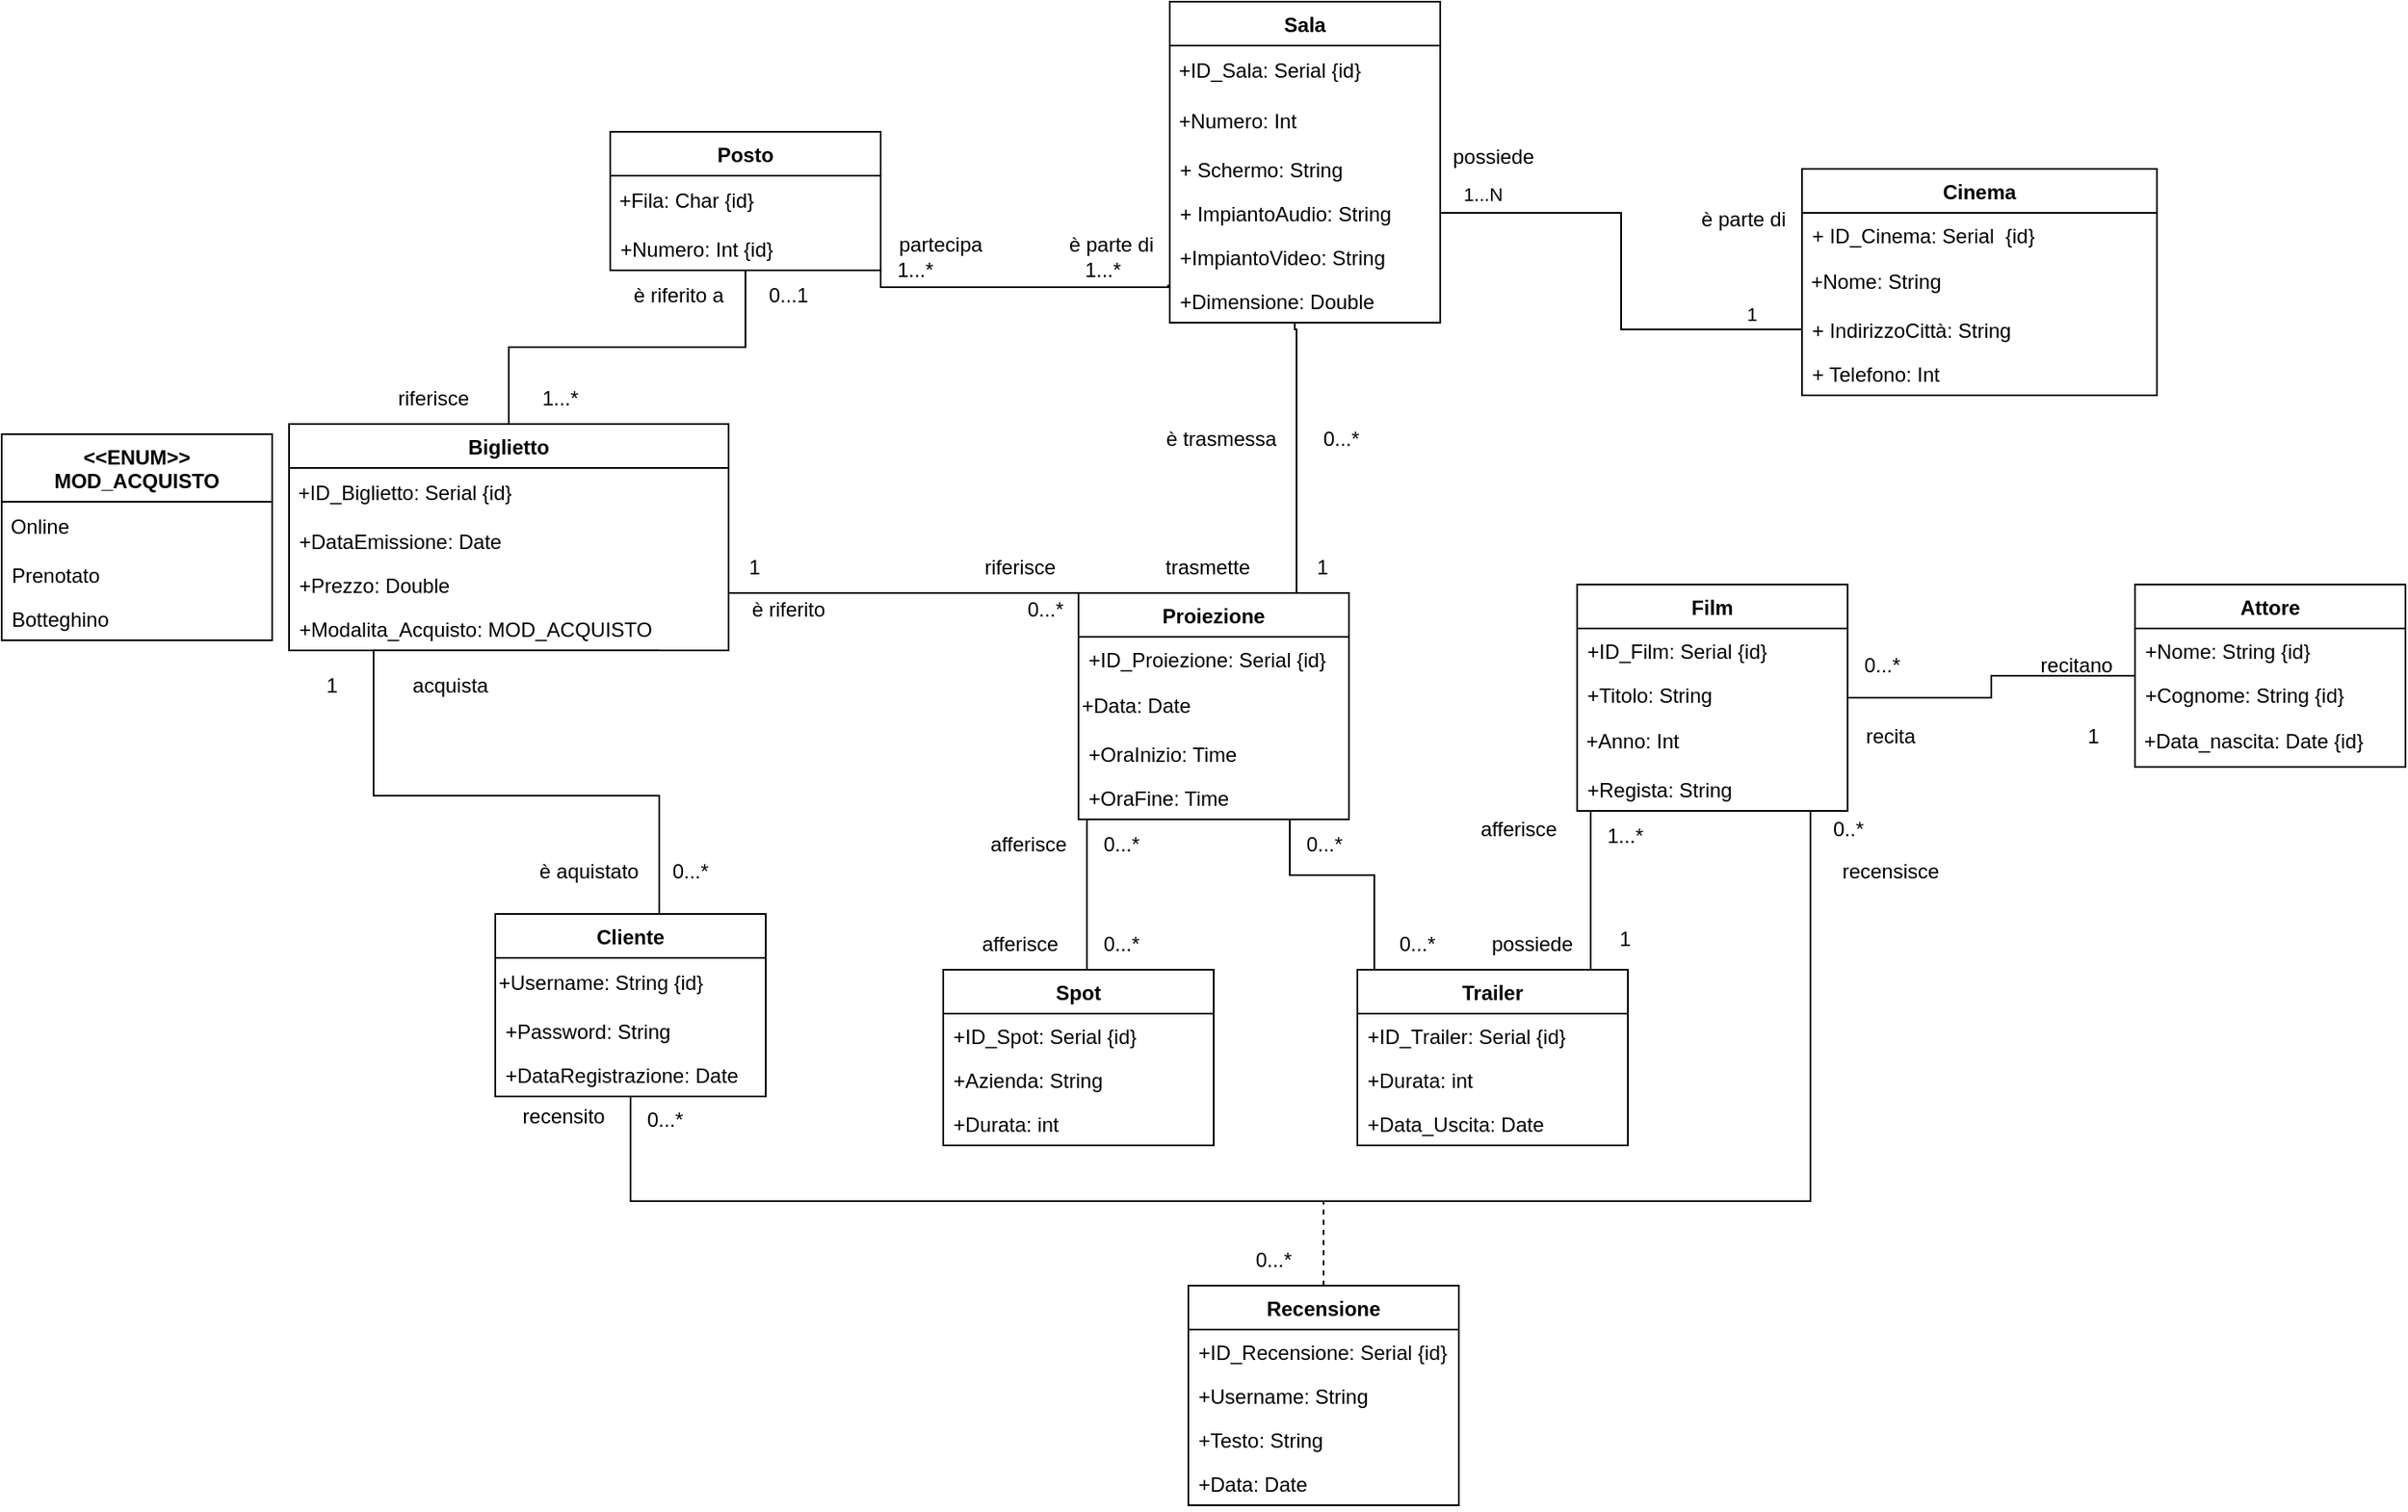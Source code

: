 <mxfile version="20.3.0" type="device"><diagram id="R2lEEEUBdFMjLlhIrx00" name="Page-1"><mxGraphModel dx="1095" dy="1683" grid="1" gridSize="10" guides="1" tooltips="1" connect="1" arrows="1" fold="1" page="1" pageScale="1" pageWidth="850" pageHeight="1100" math="0" shadow="0" extFonts="Permanent Marker^https://fonts.googleapis.com/css?family=Permanent+Marker"><root><mxCell id="0"/><mxCell id="1" parent="0"/><mxCell id="XdVztqqct9BVTJKM7rho-1" value="Cinema" style="swimlane;fontStyle=1;align=center;verticalAlign=top;childLayout=stackLayout;horizontal=1;startSize=26;horizontalStack=0;resizeParent=1;resizeParentMax=0;resizeLast=0;collapsible=1;marginBottom=0;" parent="1" vertex="1"><mxGeometry x="225" y="40" width="210" height="134" as="geometry"/></mxCell><mxCell id="mUHPthNdDBqTGfEwVmqP-50" value="+ ID_Cinema: Serial  {id}" style="text;strokeColor=none;fillColor=none;align=left;verticalAlign=top;spacingLeft=4;spacingRight=4;overflow=hidden;rotatable=0;points=[[0,0.5],[1,0.5]];portConstraint=eastwest;" parent="XdVztqqct9BVTJKM7rho-1" vertex="1"><mxGeometry y="26" width="210" height="26" as="geometry"/></mxCell><mxCell id="XdVztqqct9BVTJKM7rho-6" value="&amp;nbsp;+Nome: String&amp;nbsp;" style="text;html=1;align=left;verticalAlign=middle;resizable=0;points=[];autosize=1;strokeColor=none;fillColor=none;" parent="XdVztqqct9BVTJKM7rho-1" vertex="1"><mxGeometry y="52" width="210" height="30" as="geometry"/></mxCell><mxCell id="XdVztqqct9BVTJKM7rho-2" value="+ IndirizzoCittà: String" style="text;strokeColor=none;fillColor=none;align=left;verticalAlign=top;spacingLeft=4;spacingRight=4;overflow=hidden;rotatable=0;points=[[0,0.5],[1,0.5]];portConstraint=eastwest;" parent="XdVztqqct9BVTJKM7rho-1" vertex="1"><mxGeometry y="82" width="210" height="26" as="geometry"/></mxCell><mxCell id="XdVztqqct9BVTJKM7rho-71" value="+ Telefono: Int" style="text;strokeColor=none;fillColor=none;align=left;verticalAlign=top;spacingLeft=4;spacingRight=4;overflow=hidden;rotatable=0;points=[[0,0.5],[1,0.5]];portConstraint=eastwest;" parent="XdVztqqct9BVTJKM7rho-1" vertex="1"><mxGeometry y="108" width="210" height="26" as="geometry"/></mxCell><mxCell id="XdVztqqct9BVTJKM7rho-24" style="edgeStyle=orthogonalEdgeStyle;rounded=0;orthogonalLoop=1;jettySize=auto;html=1;entryX=1;entryY=0.5;entryDx=0;entryDy=0;endArrow=none;endFill=0;startArrow=none;exitX=0;exitY=0.5;exitDx=0;exitDy=0;" parent="1" source="XdVztqqct9BVTJKM7rho-10" target="XdVztqqct9BVTJKM7rho-20" edge="1"><mxGeometry relative="1" as="geometry"><Array as="points"><mxPoint x="-150" y="109"/><mxPoint x="-150" y="110"/><mxPoint x="-320" y="110"/></Array></mxGeometry></mxCell><mxCell id="XdVztqqct9BVTJKM7rho-8" value="Sala" style="swimlane;fontStyle=1;align=center;verticalAlign=top;childLayout=stackLayout;horizontal=1;startSize=26;horizontalStack=0;resizeParent=1;resizeParentMax=0;resizeLast=0;collapsible=1;marginBottom=0;" parent="1" vertex="1"><mxGeometry x="-149" y="-59" width="160" height="190" as="geometry"/></mxCell><mxCell id="mUNKGVC8DuldOzk_1uGy-2" value="&amp;nbsp;+ID_Sala: Serial {id}" style="text;html=1;align=left;verticalAlign=middle;resizable=0;points=[];autosize=1;strokeColor=none;fillColor=none;" vertex="1" parent="XdVztqqct9BVTJKM7rho-8"><mxGeometry y="26" width="160" height="30" as="geometry"/></mxCell><mxCell id="XdVztqqct9BVTJKM7rho-9" value="&amp;nbsp;+Numero: Int" style="text;html=1;align=left;verticalAlign=middle;resizable=0;points=[];autosize=1;strokeColor=none;fillColor=none;" parent="XdVztqqct9BVTJKM7rho-8" vertex="1"><mxGeometry y="56" width="160" height="30" as="geometry"/></mxCell><mxCell id="mUHPthNdDBqTGfEwVmqP-51" value="+ Schermo: String&#10;" style="text;strokeColor=none;fillColor=none;align=left;verticalAlign=top;spacingLeft=4;spacingRight=4;overflow=hidden;rotatable=0;points=[[0,0.5],[1,0.5]];portConstraint=eastwest;" parent="XdVztqqct9BVTJKM7rho-8" vertex="1"><mxGeometry y="86" width="160" height="26" as="geometry"/></mxCell><mxCell id="XdVztqqct9BVTJKM7rho-10" value="+ ImpiantoAudio: String&#10;" style="text;strokeColor=none;fillColor=none;align=left;verticalAlign=top;spacingLeft=4;spacingRight=4;overflow=hidden;rotatable=0;points=[[0,0.5],[1,0.5]];portConstraint=eastwest;" parent="XdVztqqct9BVTJKM7rho-8" vertex="1"><mxGeometry y="112" width="160" height="26" as="geometry"/></mxCell><mxCell id="XdVztqqct9BVTJKM7rho-11" value="+ImpiantoVideo: String" style="text;strokeColor=none;fillColor=none;align=left;verticalAlign=top;spacingLeft=4;spacingRight=4;overflow=hidden;rotatable=0;points=[[0,0.5],[1,0.5]];portConstraint=eastwest;" parent="XdVztqqct9BVTJKM7rho-8" vertex="1"><mxGeometry y="138" width="160" height="26" as="geometry"/></mxCell><mxCell id="XdVztqqct9BVTJKM7rho-13" value="+Dimensione: Double" style="text;strokeColor=none;fillColor=none;align=left;verticalAlign=top;spacingLeft=4;spacingRight=4;overflow=hidden;rotatable=0;points=[[0,0.5],[1,0.5]];portConstraint=eastwest;" parent="XdVztqqct9BVTJKM7rho-8" vertex="1"><mxGeometry y="164" width="160" height="26" as="geometry"/></mxCell><mxCell id="XdVztqqct9BVTJKM7rho-16" value="1" style="edgeStyle=orthogonalEdgeStyle;rounded=0;orthogonalLoop=1;jettySize=auto;html=1;endArrow=none;endFill=0;entryX=1;entryY=0.5;entryDx=0;entryDy=0;" parent="1" source="XdVztqqct9BVTJKM7rho-2" target="XdVztqqct9BVTJKM7rho-10" edge="1"><mxGeometry x="-0.789" y="-9" relative="1" as="geometry"><mxPoint x="16" y="110" as="targetPoint"/><Array as="points"/><mxPoint as="offset"/></mxGeometry></mxCell><mxCell id="XdVztqqct9BVTJKM7rho-25" value="1...N" style="edgeLabel;html=1;align=center;verticalAlign=middle;resizable=0;points=[];" parent="XdVztqqct9BVTJKM7rho-16" vertex="1" connectable="0"><mxGeometry x="0.886" y="-1" relative="1" as="geometry"><mxPoint x="9" y="-10" as="offset"/></mxGeometry></mxCell><mxCell id="XdVztqqct9BVTJKM7rho-39" style="edgeStyle=orthogonalEdgeStyle;rounded=0;orthogonalLoop=1;jettySize=auto;html=1;entryX=0.5;entryY=0;entryDx=0;entryDy=0;endArrow=none;endFill=0;" parent="1" source="XdVztqqct9BVTJKM7rho-18" target="XdVztqqct9BVTJKM7rho-27" edge="1"><mxGeometry relative="1" as="geometry"/></mxCell><mxCell id="XdVztqqct9BVTJKM7rho-18" value="Posto" style="swimlane;fontStyle=1;align=center;verticalAlign=top;childLayout=stackLayout;horizontal=1;startSize=26;horizontalStack=0;resizeParent=1;resizeParentMax=0;resizeLast=0;collapsible=1;marginBottom=0;" parent="1" vertex="1"><mxGeometry x="-480" y="18" width="160" height="82" as="geometry"/></mxCell><mxCell id="XdVztqqct9BVTJKM7rho-19" value="&amp;nbsp;+Fila: Char {id}" style="text;html=1;align=left;verticalAlign=middle;resizable=0;points=[];autosize=1;strokeColor=none;fillColor=none;" parent="XdVztqqct9BVTJKM7rho-18" vertex="1"><mxGeometry y="26" width="160" height="30" as="geometry"/></mxCell><mxCell id="XdVztqqct9BVTJKM7rho-20" value="+Numero: Int {id}" style="text;strokeColor=none;fillColor=none;align=left;verticalAlign=top;spacingLeft=4;spacingRight=4;overflow=hidden;rotatable=0;points=[[0,0.5],[1,0.5]];portConstraint=eastwest;" parent="XdVztqqct9BVTJKM7rho-18" vertex="1"><mxGeometry y="56" width="160" height="26" as="geometry"/></mxCell><mxCell id="XdVztqqct9BVTJKM7rho-26" value="possiede" style="text;html=1;align=center;verticalAlign=middle;resizable=0;points=[];autosize=1;strokeColor=none;fillColor=none;" parent="1" vertex="1"><mxGeometry x="7" y="18" width="70" height="30" as="geometry"/></mxCell><mxCell id="mUHPthNdDBqTGfEwVmqP-2" style="edgeStyle=orthogonalEdgeStyle;rounded=0;orthogonalLoop=1;jettySize=auto;html=1;endArrow=none;endFill=0;entryX=0;entryY=0;entryDx=0;entryDy=0;" parent="1" source="XdVztqqct9BVTJKM7rho-27" target="XdVztqqct9BVTJKM7rho-51" edge="1"><mxGeometry relative="1" as="geometry"><mxPoint x="10" y="301" as="targetPoint"/><Array as="points"><mxPoint x="-190" y="291"/><mxPoint x="-190" y="291"/></Array></mxGeometry></mxCell><mxCell id="XdVztqqct9BVTJKM7rho-27" value="Biglietto" style="swimlane;fontStyle=1;align=center;verticalAlign=top;childLayout=stackLayout;horizontal=1;startSize=26;horizontalStack=0;resizeParent=1;resizeParentMax=0;resizeLast=0;collapsible=1;marginBottom=0;" parent="1" vertex="1"><mxGeometry x="-670" y="191" width="260" height="134" as="geometry"/></mxCell><mxCell id="XdVztqqct9BVTJKM7rho-28" value="&amp;nbsp;+ID_Biglietto: Serial {id}" style="text;html=1;align=left;verticalAlign=middle;resizable=0;points=[];autosize=1;strokeColor=none;fillColor=none;" parent="XdVztqqct9BVTJKM7rho-27" vertex="1"><mxGeometry y="26" width="260" height="30" as="geometry"/></mxCell><mxCell id="XdVztqqct9BVTJKM7rho-29" value="+DataEmissione: Date" style="text;strokeColor=none;fillColor=none;align=left;verticalAlign=top;spacingLeft=4;spacingRight=4;overflow=hidden;rotatable=0;points=[[0,0.5],[1,0.5]];portConstraint=eastwest;" parent="XdVztqqct9BVTJKM7rho-27" vertex="1"><mxGeometry y="56" width="260" height="26" as="geometry"/></mxCell><mxCell id="XdVztqqct9BVTJKM7rho-31" value="+Prezzo: Double" style="text;strokeColor=none;fillColor=none;align=left;verticalAlign=top;spacingLeft=4;spacingRight=4;overflow=hidden;rotatable=0;points=[[0,0.5],[1,0.5]];portConstraint=eastwest;" parent="XdVztqqct9BVTJKM7rho-27" vertex="1"><mxGeometry y="82" width="260" height="26" as="geometry"/></mxCell><mxCell id="XdVztqqct9BVTJKM7rho-72" value="+Modalita_Acquisto: MOD_ACQUISTO" style="text;strokeColor=none;fillColor=none;align=left;verticalAlign=top;spacingLeft=4;spacingRight=4;overflow=hidden;rotatable=0;points=[[0,0.5],[1,0.5]];portConstraint=eastwest;" parent="XdVztqqct9BVTJKM7rho-27" vertex="1"><mxGeometry y="108" width="260" height="26" as="geometry"/></mxCell><mxCell id="XdVztqqct9BVTJKM7rho-33" value="è parte di" style="text;html=1;align=center;verticalAlign=middle;resizable=0;points=[];autosize=1;strokeColor=none;fillColor=none;" parent="1" vertex="1"><mxGeometry x="155" y="55" width="70" height="30" as="geometry"/></mxCell><mxCell id="XdVztqqct9BVTJKM7rho-34" value="è parte di" style="text;html=1;align=center;verticalAlign=middle;resizable=0;points=[];autosize=1;strokeColor=none;fillColor=none;" parent="1" vertex="1"><mxGeometry x="-219" y="70" width="70" height="30" as="geometry"/></mxCell><mxCell id="XdVztqqct9BVTJKM7rho-35" value="1...*" style="text;html=1;align=center;verticalAlign=middle;resizable=0;points=[];autosize=1;strokeColor=none;fillColor=none;" parent="1" vertex="1"><mxGeometry x="-320" y="85" width="40" height="30" as="geometry"/></mxCell><mxCell id="XdVztqqct9BVTJKM7rho-36" value="partecipa" style="text;html=1;align=center;verticalAlign=middle;resizable=0;points=[];autosize=1;strokeColor=none;fillColor=none;" parent="1" vertex="1"><mxGeometry x="-320" y="70" width="70" height="30" as="geometry"/></mxCell><mxCell id="XdVztqqct9BVTJKM7rho-37" value="&lt;blockquote style=&quot;margin: 0 0 0 40px; border: none; padding: 0px;&quot;&gt;1...*&lt;/blockquote&gt;" style="text;html=1;align=center;verticalAlign=middle;resizable=0;points=[];autosize=1;strokeColor=none;fillColor=none;" parent="1" vertex="1"><mxGeometry x="-249" y="85" width="80" height="30" as="geometry"/></mxCell><mxCell id="XdVztqqct9BVTJKM7rho-40" value="è riferito a" style="text;html=1;align=center;verticalAlign=middle;resizable=0;points=[];autosize=1;strokeColor=none;fillColor=none;" parent="1" vertex="1"><mxGeometry x="-480" y="100" width="80" height="30" as="geometry"/></mxCell><mxCell id="XdVztqqct9BVTJKM7rho-41" value="riferisce" style="text;html=1;align=center;verticalAlign=middle;resizable=0;points=[];autosize=1;strokeColor=none;fillColor=none;" parent="1" vertex="1"><mxGeometry x="-620" y="161" width="70" height="30" as="geometry"/></mxCell><mxCell id="XdVztqqct9BVTJKM7rho-42" value="0...1" style="text;html=1;align=center;verticalAlign=middle;resizable=0;points=[];autosize=1;strokeColor=none;fillColor=none;" parent="1" vertex="1"><mxGeometry x="-400" y="100" width="50" height="30" as="geometry"/></mxCell><mxCell id="XdVztqqct9BVTJKM7rho-43" value="1...*" style="text;html=1;align=center;verticalAlign=middle;resizable=0;points=[];autosize=1;strokeColor=none;fillColor=none;" parent="1" vertex="1"><mxGeometry x="-530" y="161" width="40" height="30" as="geometry"/></mxCell><mxCell id="XdVztqqct9BVTJKM7rho-49" style="edgeStyle=orthogonalEdgeStyle;rounded=0;orthogonalLoop=1;jettySize=auto;html=1;endArrow=none;endFill=0;entryX=0.841;entryY=0.996;entryDx=0;entryDy=0;entryPerimeter=0;exitX=0.5;exitY=0;exitDx=0;exitDy=0;" parent="1" source="XdVztqqct9BVTJKM7rho-44" target="XdVztqqct9BVTJKM7rho-72" edge="1"><mxGeometry relative="1" as="geometry"><mxPoint x="-450" y="331" as="targetPoint"/><Array as="points"><mxPoint x="-451" y="481"/><mxPoint x="-451" y="411"/><mxPoint x="-620" y="411"/><mxPoint x="-620" y="325"/></Array></mxGeometry></mxCell><mxCell id="mUHPthNdDBqTGfEwVmqP-26" style="edgeStyle=orthogonalEdgeStyle;rounded=0;orthogonalLoop=1;jettySize=auto;html=1;endArrow=none;endFill=0;" parent="1" source="XdVztqqct9BVTJKM7rho-44" target="XdVztqqct9BVTJKM7rho-65" edge="1"><mxGeometry relative="1" as="geometry"><Array as="points"><mxPoint x="-468" y="651"/><mxPoint x="230" y="651"/></Array></mxGeometry></mxCell><mxCell id="XdVztqqct9BVTJKM7rho-44" value="Cliente" style="swimlane;fontStyle=1;align=center;verticalAlign=top;childLayout=stackLayout;horizontal=1;startSize=26;horizontalStack=0;resizeParent=1;resizeParentMax=0;resizeLast=0;collapsible=1;marginBottom=0;" parent="1" vertex="1"><mxGeometry x="-548" y="481" width="160" height="108" as="geometry"/></mxCell><mxCell id="XdVztqqct9BVTJKM7rho-45" value="+Username: String {id}" style="text;html=1;align=left;verticalAlign=middle;resizable=0;points=[];autosize=1;strokeColor=none;fillColor=none;" parent="XdVztqqct9BVTJKM7rho-44" vertex="1"><mxGeometry y="26" width="160" height="30" as="geometry"/></mxCell><mxCell id="XdVztqqct9BVTJKM7rho-46" value="+Password: String" style="text;strokeColor=none;fillColor=none;align=left;verticalAlign=top;spacingLeft=4;spacingRight=4;overflow=hidden;rotatable=0;points=[[0,0.5],[1,0.5]];portConstraint=eastwest;" parent="XdVztqqct9BVTJKM7rho-44" vertex="1"><mxGeometry y="56" width="160" height="26" as="geometry"/></mxCell><mxCell id="XdVztqqct9BVTJKM7rho-47" value="+DataRegistrazione: Date" style="text;strokeColor=none;fillColor=none;align=left;verticalAlign=top;spacingLeft=4;spacingRight=4;overflow=hidden;rotatable=0;points=[[0,0.5],[1,0.5]];portConstraint=eastwest;" parent="XdVztqqct9BVTJKM7rho-44" vertex="1"><mxGeometry y="82" width="160" height="26" as="geometry"/></mxCell><mxCell id="mUHPthNdDBqTGfEwVmqP-7" style="edgeStyle=orthogonalEdgeStyle;rounded=0;orthogonalLoop=1;jettySize=auto;html=1;entryX=0.5;entryY=0;entryDx=0;entryDy=0;endArrow=none;endFill=0;" parent="1" source="XdVztqqct9BVTJKM7rho-51" target="XdVztqqct9BVTJKM7rho-84" edge="1"><mxGeometry relative="1" as="geometry"><Array as="points"><mxPoint x="-78" y="458"/><mxPoint x="-28" y="458"/><mxPoint x="-28" y="514"/></Array></mxGeometry></mxCell><mxCell id="mUHPthNdDBqTGfEwVmqP-32" style="edgeStyle=orthogonalEdgeStyle;rounded=0;orthogonalLoop=1;jettySize=auto;html=1;endArrow=none;endFill=0;exitX=0.75;exitY=0;exitDx=0;exitDy=0;entryX=0.462;entryY=0.988;entryDx=0;entryDy=0;entryPerimeter=0;" parent="1" source="XdVztqqct9BVTJKM7rho-51" target="XdVztqqct9BVTJKM7rho-13" edge="1"><mxGeometry relative="1" as="geometry"><Array as="points"><mxPoint x="-74" y="291"/><mxPoint x="-74" y="135"/><mxPoint x="-75" y="135"/></Array><mxPoint x="-74" y="160" as="targetPoint"/></mxGeometry></mxCell><mxCell id="XdVztqqct9BVTJKM7rho-51" value="Proiezione" style="swimlane;fontStyle=1;align=center;verticalAlign=top;childLayout=stackLayout;horizontal=1;startSize=26;horizontalStack=0;resizeParent=1;resizeParentMax=0;resizeLast=0;collapsible=1;marginBottom=0;" parent="1" vertex="1"><mxGeometry x="-203" y="291" width="160" height="134" as="geometry"/></mxCell><mxCell id="XdVztqqct9BVTJKM7rho-80" value="+ID_Proiezione: Serial {id}" style="text;strokeColor=none;fillColor=none;align=left;verticalAlign=top;spacingLeft=4;spacingRight=4;overflow=hidden;rotatable=0;points=[[0,0.5],[1,0.5]];portConstraint=eastwest;" parent="XdVztqqct9BVTJKM7rho-51" vertex="1"><mxGeometry y="26" width="160" height="26" as="geometry"/></mxCell><mxCell id="XdVztqqct9BVTJKM7rho-52" value="+Data: Date" style="text;html=1;align=left;verticalAlign=middle;resizable=0;points=[];autosize=1;strokeColor=none;fillColor=none;" parent="XdVztqqct9BVTJKM7rho-51" vertex="1"><mxGeometry y="52" width="160" height="30" as="geometry"/></mxCell><mxCell id="XdVztqqct9BVTJKM7rho-53" value="+OraInizio: Time" style="text;strokeColor=none;fillColor=none;align=left;verticalAlign=top;spacingLeft=4;spacingRight=4;overflow=hidden;rotatable=0;points=[[0,0.5],[1,0.5]];portConstraint=eastwest;" parent="XdVztqqct9BVTJKM7rho-51" vertex="1"><mxGeometry y="82" width="160" height="26" as="geometry"/></mxCell><mxCell id="XdVztqqct9BVTJKM7rho-54" value="+OraFine: Time" style="text;strokeColor=none;fillColor=none;align=left;verticalAlign=top;spacingLeft=4;spacingRight=4;overflow=hidden;rotatable=0;points=[[0,0.5],[1,0.5]];portConstraint=eastwest;" parent="XdVztqqct9BVTJKM7rho-51" vertex="1"><mxGeometry y="108" width="160" height="26" as="geometry"/></mxCell><mxCell id="XdVztqqct9BVTJKM7rho-57" value="&lt;&lt;ENUM&gt;&gt;&#10;MOD_ACQUISTO" style="swimlane;fontStyle=1;align=center;verticalAlign=top;childLayout=stackLayout;horizontal=1;startSize=40;horizontalStack=0;resizeParent=1;resizeParentMax=0;resizeLast=0;collapsible=1;marginBottom=0;" parent="1" vertex="1"><mxGeometry x="-840" y="197" width="160" height="122" as="geometry"/></mxCell><mxCell id="XdVztqqct9BVTJKM7rho-58" value="&amp;nbsp;Online" style="text;html=1;align=left;verticalAlign=middle;resizable=0;points=[];autosize=1;strokeColor=none;fillColor=none;" parent="XdVztqqct9BVTJKM7rho-57" vertex="1"><mxGeometry y="40" width="160" height="30" as="geometry"/></mxCell><mxCell id="XdVztqqct9BVTJKM7rho-59" value="Prenotato" style="text;strokeColor=none;fillColor=none;align=left;verticalAlign=top;spacingLeft=4;spacingRight=4;overflow=hidden;rotatable=0;points=[[0,0.5],[1,0.5]];portConstraint=eastwest;" parent="XdVztqqct9BVTJKM7rho-57" vertex="1"><mxGeometry y="70" width="160" height="26" as="geometry"/></mxCell><mxCell id="XdVztqqct9BVTJKM7rho-60" value="Botteghino" style="text;strokeColor=none;fillColor=none;align=left;verticalAlign=top;spacingLeft=4;spacingRight=4;overflow=hidden;rotatable=0;points=[[0,0.5],[1,0.5]];portConstraint=eastwest;" parent="XdVztqqct9BVTJKM7rho-57" vertex="1"><mxGeometry y="96" width="160" height="26" as="geometry"/></mxCell><mxCell id="mUHPthNdDBqTGfEwVmqP-16" style="edgeStyle=orthogonalEdgeStyle;rounded=0;orthogonalLoop=1;jettySize=auto;html=1;entryX=0.89;entryY=0.003;entryDx=0;entryDy=0;endArrow=none;endFill=0;entryPerimeter=0;" parent="1" source="XdVztqqct9BVTJKM7rho-65" target="XdVztqqct9BVTJKM7rho-84" edge="1"><mxGeometry relative="1" as="geometry"><Array as="points"><mxPoint x="100" y="514"/></Array></mxGeometry></mxCell><mxCell id="mUHPthNdDBqTGfEwVmqP-22" style="edgeStyle=orthogonalEdgeStyle;rounded=0;orthogonalLoop=1;jettySize=auto;html=1;endArrow=none;endFill=0;" parent="1" source="XdVztqqct9BVTJKM7rho-65" target="XdVztqqct9BVTJKM7rho-107" edge="1"><mxGeometry relative="1" as="geometry"/></mxCell><mxCell id="XdVztqqct9BVTJKM7rho-65" value="Film" style="swimlane;fontStyle=1;align=center;verticalAlign=top;childLayout=stackLayout;horizontal=1;startSize=26;horizontalStack=0;resizeParent=1;resizeParentMax=0;resizeLast=0;collapsible=1;marginBottom=0;" parent="1" vertex="1"><mxGeometry x="92" y="286" width="160" height="134" as="geometry"/></mxCell><mxCell id="XdVztqqct9BVTJKM7rho-90" value="+ID_Film: Serial {id}" style="text;strokeColor=none;fillColor=none;align=left;verticalAlign=top;spacingLeft=4;spacingRight=4;overflow=hidden;rotatable=0;points=[[0,0.5],[1,0.5]];portConstraint=eastwest;" parent="XdVztqqct9BVTJKM7rho-65" vertex="1"><mxGeometry y="26" width="160" height="26" as="geometry"/></mxCell><mxCell id="XdVztqqct9BVTJKM7rho-67" value="+Titolo: String" style="text;strokeColor=none;fillColor=none;align=left;verticalAlign=top;spacingLeft=4;spacingRight=4;overflow=hidden;rotatable=0;points=[[0,0.5],[1,0.5]];portConstraint=eastwest;" parent="XdVztqqct9BVTJKM7rho-65" vertex="1"><mxGeometry y="52" width="160" height="26" as="geometry"/></mxCell><mxCell id="XdVztqqct9BVTJKM7rho-66" value="&amp;nbsp;+Anno: Int" style="text;html=1;align=left;verticalAlign=middle;resizable=0;points=[];autosize=1;strokeColor=none;fillColor=none;" parent="XdVztqqct9BVTJKM7rho-65" vertex="1"><mxGeometry y="78" width="160" height="30" as="geometry"/></mxCell><mxCell id="XdVztqqct9BVTJKM7rho-70" value="+Regista: String" style="text;strokeColor=none;fillColor=none;align=left;verticalAlign=top;spacingLeft=4;spacingRight=4;overflow=hidden;rotatable=0;points=[[0,0.5],[1,0.5]];portConstraint=eastwest;" parent="XdVztqqct9BVTJKM7rho-65" vertex="1"><mxGeometry y="108" width="160" height="26" as="geometry"/></mxCell><mxCell id="XdVztqqct9BVTJKM7rho-84" value="Trailer" style="swimlane;fontStyle=1;align=center;verticalAlign=top;childLayout=stackLayout;horizontal=1;startSize=26;horizontalStack=0;resizeParent=1;resizeParentMax=0;resizeLast=0;collapsible=1;marginBottom=0;" parent="1" vertex="1"><mxGeometry x="-38" y="514" width="160" height="104" as="geometry"/></mxCell><mxCell id="mUHPthNdDBqTGfEwVmqP-52" value="+ID_Trailer: Serial {id}" style="text;strokeColor=none;fillColor=none;align=left;verticalAlign=top;spacingLeft=4;spacingRight=4;overflow=hidden;rotatable=0;points=[[0,0.5],[1,0.5]];portConstraint=eastwest;" parent="XdVztqqct9BVTJKM7rho-84" vertex="1"><mxGeometry y="26" width="160" height="26" as="geometry"/></mxCell><mxCell id="XdVztqqct9BVTJKM7rho-85" value="+Durata: int " style="text;strokeColor=none;fillColor=none;align=left;verticalAlign=top;spacingLeft=4;spacingRight=4;overflow=hidden;rotatable=0;points=[[0,0.5],[1,0.5]];portConstraint=eastwest;" parent="XdVztqqct9BVTJKM7rho-84" vertex="1"><mxGeometry y="52" width="160" height="26" as="geometry"/></mxCell><mxCell id="XdVztqqct9BVTJKM7rho-112" value="+Data_Uscita: Date" style="text;strokeColor=none;fillColor=none;align=left;verticalAlign=top;spacingLeft=4;spacingRight=4;overflow=hidden;rotatable=0;points=[[0,0.5],[1,0.5]];portConstraint=eastwest;" parent="XdVztqqct9BVTJKM7rho-84" vertex="1"><mxGeometry y="78" width="160" height="26" as="geometry"/></mxCell><mxCell id="XdVztqqct9BVTJKM7rho-91" value="Spot" style="swimlane;fontStyle=1;align=center;verticalAlign=top;childLayout=stackLayout;horizontal=1;startSize=26;horizontalStack=0;resizeParent=1;resizeParentMax=0;resizeLast=0;collapsible=1;marginBottom=0;" parent="1" vertex="1"><mxGeometry x="-283" y="514" width="160" height="104" as="geometry"/></mxCell><mxCell id="XdVztqqct9BVTJKM7rho-92" value="+ID_Spot: Serial {id}" style="text;strokeColor=none;fillColor=none;align=left;verticalAlign=top;spacingLeft=4;spacingRight=4;overflow=hidden;rotatable=0;points=[[0,0.5],[1,0.5]];portConstraint=eastwest;" parent="XdVztqqct9BVTJKM7rho-91" vertex="1"><mxGeometry y="26" width="160" height="26" as="geometry"/></mxCell><mxCell id="XdVztqqct9BVTJKM7rho-93" value="+Azienda: String" style="text;strokeColor=none;fillColor=none;align=left;verticalAlign=top;spacingLeft=4;spacingRight=4;overflow=hidden;rotatable=0;points=[[0,0.5],[1,0.5]];portConstraint=eastwest;" parent="XdVztqqct9BVTJKM7rho-91" vertex="1"><mxGeometry y="52" width="160" height="26" as="geometry"/></mxCell><mxCell id="mUHPthNdDBqTGfEwVmqP-54" value="+Durata: int " style="text;strokeColor=none;fillColor=none;align=left;verticalAlign=top;spacingLeft=4;spacingRight=4;overflow=hidden;rotatable=0;points=[[0,0.5],[1,0.5]];portConstraint=eastwest;" parent="XdVztqqct9BVTJKM7rho-91" vertex="1"><mxGeometry y="78" width="160" height="26" as="geometry"/></mxCell><mxCell id="mUHPthNdDBqTGfEwVmqP-27" style="edgeStyle=orthogonalEdgeStyle;rounded=0;orthogonalLoop=1;jettySize=auto;html=1;endArrow=none;endFill=0;dashed=1;" parent="1" source="XdVztqqct9BVTJKM7rho-96" edge="1"><mxGeometry relative="1" as="geometry"><mxPoint x="-58" y="651.0" as="targetPoint"/></mxGeometry></mxCell><mxCell id="XdVztqqct9BVTJKM7rho-96" value="Recensione" style="swimlane;fontStyle=1;align=center;verticalAlign=top;childLayout=stackLayout;horizontal=1;startSize=26;horizontalStack=0;resizeParent=1;resizeParentMax=0;resizeLast=0;collapsible=1;marginBottom=0;" parent="1" vertex="1"><mxGeometry x="-138" y="701" width="160" height="130" as="geometry"/></mxCell><mxCell id="XdVztqqct9BVTJKM7rho-97" value="+ID_Recensione: Serial {id}" style="text;strokeColor=none;fillColor=none;align=left;verticalAlign=top;spacingLeft=4;spacingRight=4;overflow=hidden;rotatable=0;points=[[0,0.5],[1,0.5]];portConstraint=eastwest;" parent="XdVztqqct9BVTJKM7rho-96" vertex="1"><mxGeometry y="26" width="160" height="26" as="geometry"/></mxCell><mxCell id="XdVztqqct9BVTJKM7rho-98" value="+Username: String" style="text;strokeColor=none;fillColor=none;align=left;verticalAlign=top;spacingLeft=4;spacingRight=4;overflow=hidden;rotatable=0;points=[[0,0.5],[1,0.5]];portConstraint=eastwest;" parent="XdVztqqct9BVTJKM7rho-96" vertex="1"><mxGeometry y="52" width="160" height="26" as="geometry"/></mxCell><mxCell id="XdVztqqct9BVTJKM7rho-106" value="+Testo: String" style="text;strokeColor=none;fillColor=none;align=left;verticalAlign=top;spacingLeft=4;spacingRight=4;overflow=hidden;rotatable=0;points=[[0,0.5],[1,0.5]];portConstraint=eastwest;" parent="XdVztqqct9BVTJKM7rho-96" vertex="1"><mxGeometry y="78" width="160" height="26" as="geometry"/></mxCell><mxCell id="mUHPthNdDBqTGfEwVmqP-53" value="+Data: Date" style="text;strokeColor=none;fillColor=none;align=left;verticalAlign=top;spacingLeft=4;spacingRight=4;overflow=hidden;rotatable=0;points=[[0,0.5],[1,0.5]];portConstraint=eastwest;" parent="XdVztqqct9BVTJKM7rho-96" vertex="1"><mxGeometry y="104" width="160" height="26" as="geometry"/></mxCell><mxCell id="XdVztqqct9BVTJKM7rho-107" value="Attore" style="swimlane;fontStyle=1;align=center;verticalAlign=top;childLayout=stackLayout;horizontal=1;startSize=26;horizontalStack=0;resizeParent=1;resizeParentMax=0;resizeLast=0;collapsible=1;marginBottom=0;" parent="1" vertex="1"><mxGeometry x="422" y="286" width="160" height="108" as="geometry"/></mxCell><mxCell id="XdVztqqct9BVTJKM7rho-108" value="+Nome: String {id}" style="text;strokeColor=none;fillColor=none;align=left;verticalAlign=top;spacingLeft=4;spacingRight=4;overflow=hidden;rotatable=0;points=[[0,0.5],[1,0.5]];portConstraint=eastwest;" parent="XdVztqqct9BVTJKM7rho-107" vertex="1"><mxGeometry y="26" width="160" height="26" as="geometry"/></mxCell><mxCell id="XdVztqqct9BVTJKM7rho-109" value="+Cognome: String {id}&#10;" style="text;strokeColor=none;fillColor=none;align=left;verticalAlign=top;spacingLeft=4;spacingRight=4;overflow=hidden;rotatable=0;points=[[0,0.5],[1,0.5]];portConstraint=eastwest;" parent="XdVztqqct9BVTJKM7rho-107" vertex="1"><mxGeometry y="52" width="160" height="26" as="geometry"/></mxCell><mxCell id="XdVztqqct9BVTJKM7rho-110" value="&amp;nbsp;+Data_nascita: Date {id}" style="text;html=1;align=left;verticalAlign=middle;resizable=0;points=[];autosize=1;strokeColor=none;fillColor=none;" parent="XdVztqqct9BVTJKM7rho-107" vertex="1"><mxGeometry y="78" width="160" height="30" as="geometry"/></mxCell><mxCell id="mUHPthNdDBqTGfEwVmqP-4" value="acquista" style="text;html=1;align=center;verticalAlign=middle;resizable=0;points=[];autosize=1;strokeColor=none;fillColor=none;" parent="1" vertex="1"><mxGeometry x="-610" y="331" width="70" height="30" as="geometry"/></mxCell><mxCell id="mUHPthNdDBqTGfEwVmqP-5" value="è aquistato" style="text;html=1;align=center;verticalAlign=middle;resizable=0;points=[];autosize=1;strokeColor=none;fillColor=none;" parent="1" vertex="1"><mxGeometry x="-533" y="441" width="80" height="30" as="geometry"/></mxCell><mxCell id="mUHPthNdDBqTGfEwVmqP-8" style="edgeStyle=orthogonalEdgeStyle;rounded=0;orthogonalLoop=1;jettySize=auto;html=1;entryX=0.5;entryY=0;entryDx=0;entryDy=0;endArrow=none;endFill=0;" parent="1" source="XdVztqqct9BVTJKM7rho-54" target="XdVztqqct9BVTJKM7rho-91" edge="1"><mxGeometry relative="1" as="geometry"><Array as="points"><mxPoint x="-198" y="514"/></Array></mxGeometry></mxCell><mxCell id="mUHPthNdDBqTGfEwVmqP-9" value="0...*" style="text;html=1;align=center;verticalAlign=middle;resizable=0;points=[];autosize=1;strokeColor=none;fillColor=none;" parent="1" vertex="1"><mxGeometry x="-198" y="484" width="40" height="30" as="geometry"/></mxCell><mxCell id="mUHPthNdDBqTGfEwVmqP-10" value="0...*" style="text;html=1;align=center;verticalAlign=middle;resizable=0;points=[];autosize=1;strokeColor=none;fillColor=none;" parent="1" vertex="1"><mxGeometry x="-198" y="425" width="40" height="30" as="geometry"/></mxCell><mxCell id="mUHPthNdDBqTGfEwVmqP-12" value="afferisce" style="text;html=1;resizable=0;autosize=1;align=center;verticalAlign=middle;points=[];fillColor=none;strokeColor=none;rounded=0;" parent="1" vertex="1"><mxGeometry x="-273" y="484" width="70" height="30" as="geometry"/></mxCell><mxCell id="mUHPthNdDBqTGfEwVmqP-13" value="afferisce" style="text;html=1;resizable=0;autosize=1;align=center;verticalAlign=middle;points=[];fillColor=none;strokeColor=none;rounded=0;" parent="1" vertex="1"><mxGeometry x="-268" y="425" width="70" height="30" as="geometry"/></mxCell><mxCell id="mUHPthNdDBqTGfEwVmqP-14" value="0...*" style="text;html=1;align=center;verticalAlign=middle;resizable=0;points=[];autosize=1;strokeColor=none;fillColor=none;" parent="1" vertex="1"><mxGeometry x="-23" y="484" width="40" height="30" as="geometry"/></mxCell><mxCell id="mUHPthNdDBqTGfEwVmqP-15" value="0...*" style="text;html=1;align=center;verticalAlign=middle;resizable=0;points=[];autosize=1;strokeColor=none;fillColor=none;" parent="1" vertex="1"><mxGeometry x="-78" y="425" width="40" height="30" as="geometry"/></mxCell><mxCell id="mUHPthNdDBqTGfEwVmqP-17" value="1...*" style="text;html=1;align=center;verticalAlign=middle;resizable=0;points=[];autosize=1;strokeColor=none;fillColor=none;" parent="1" vertex="1"><mxGeometry x="100" y="420" width="40" height="30" as="geometry"/></mxCell><mxCell id="mUHPthNdDBqTGfEwVmqP-18" value="1" style="text;html=1;align=center;verticalAlign=middle;resizable=0;points=[];autosize=1;strokeColor=none;fillColor=none;" parent="1" vertex="1"><mxGeometry x="105" y="481" width="30" height="30" as="geometry"/></mxCell><mxCell id="mUHPthNdDBqTGfEwVmqP-19" value="possiede" style="text;html=1;align=center;verticalAlign=middle;resizable=0;points=[];autosize=1;strokeColor=none;fillColor=none;" parent="1" vertex="1"><mxGeometry x="30" y="484" width="70" height="30" as="geometry"/></mxCell><mxCell id="mUHPthNdDBqTGfEwVmqP-20" value="afferisce" style="text;html=1;align=center;verticalAlign=middle;resizable=0;points=[];autosize=1;strokeColor=none;fillColor=none;" parent="1" vertex="1"><mxGeometry x="22" y="416" width="70" height="30" as="geometry"/></mxCell><mxCell id="mUHPthNdDBqTGfEwVmqP-24" value="0...*" style="text;html=1;align=center;verticalAlign=middle;resizable=0;points=[];autosize=1;strokeColor=none;fillColor=none;" parent="1" vertex="1"><mxGeometry x="252" y="319" width="40" height="30" as="geometry"/></mxCell><mxCell id="mUHPthNdDBqTGfEwVmqP-25" value="0...*" style="text;html=1;align=center;verticalAlign=middle;resizable=0;points=[];autosize=1;strokeColor=none;fillColor=none;" parent="1" vertex="1"><mxGeometry x="-108" y="671" width="40" height="30" as="geometry"/></mxCell><mxCell id="mUHPthNdDBqTGfEwVmqP-28" value="1" style="text;html=1;align=center;verticalAlign=middle;resizable=0;points=[];autosize=1;strokeColor=none;fillColor=none;" parent="1" vertex="1"><mxGeometry x="-660" y="331" width="30" height="30" as="geometry"/></mxCell><mxCell id="mUHPthNdDBqTGfEwVmqP-31" value="0...*" style="text;html=1;align=center;verticalAlign=middle;resizable=0;points=[];autosize=1;strokeColor=none;fillColor=none;" parent="1" vertex="1"><mxGeometry x="-453" y="441" width="40" height="30" as="geometry"/></mxCell><mxCell id="mUHPthNdDBqTGfEwVmqP-33" value="0...*" style="text;html=1;align=center;verticalAlign=middle;resizable=0;points=[];autosize=1;strokeColor=none;fillColor=none;" parent="1" vertex="1"><mxGeometry x="-68" y="185" width="40" height="30" as="geometry"/></mxCell><mxCell id="mUHPthNdDBqTGfEwVmqP-34" value="1" style="text;html=1;align=center;verticalAlign=middle;resizable=0;points=[];autosize=1;strokeColor=none;fillColor=none;" parent="1" vertex="1"><mxGeometry x="-74" y="261" width="30" height="30" as="geometry"/></mxCell><mxCell id="mUHPthNdDBqTGfEwVmqP-35" value="è trasmessa" style="text;html=1;align=center;verticalAlign=middle;resizable=0;points=[];autosize=1;strokeColor=none;fillColor=none;" parent="1" vertex="1"><mxGeometry x="-164" y="185" width="90" height="30" as="geometry"/></mxCell><mxCell id="mUHPthNdDBqTGfEwVmqP-36" value="trasmette" style="text;html=1;align=center;verticalAlign=middle;resizable=0;points=[];autosize=1;strokeColor=none;fillColor=none;" parent="1" vertex="1"><mxGeometry x="-162" y="261" width="70" height="30" as="geometry"/></mxCell><mxCell id="mUHPthNdDBqTGfEwVmqP-37" value="1" style="text;html=1;align=center;verticalAlign=middle;resizable=0;points=[];autosize=1;strokeColor=none;fillColor=none;" parent="1" vertex="1"><mxGeometry x="-410" y="261" width="30" height="30" as="geometry"/></mxCell><mxCell id="mUHPthNdDBqTGfEwVmqP-38" value="0...*" style="text;html=1;align=center;verticalAlign=middle;resizable=0;points=[];autosize=1;strokeColor=none;fillColor=none;" parent="1" vertex="1"><mxGeometry x="-243" y="286" width="40" height="30" as="geometry"/></mxCell><mxCell id="mUHPthNdDBqTGfEwVmqP-39" value="riferisce" style="text;html=1;align=center;verticalAlign=middle;resizable=0;points=[];autosize=1;strokeColor=none;fillColor=none;" parent="1" vertex="1"><mxGeometry x="-273" y="261" width="70" height="30" as="geometry"/></mxCell><mxCell id="mUHPthNdDBqTGfEwVmqP-40" value="è riferito" style="text;html=1;align=center;verticalAlign=middle;resizable=0;points=[];autosize=1;strokeColor=none;fillColor=none;" parent="1" vertex="1"><mxGeometry x="-410" y="286" width="70" height="30" as="geometry"/></mxCell><mxCell id="mUHPthNdDBqTGfEwVmqP-41" value="1" style="text;html=1;align=center;verticalAlign=middle;resizable=0;points=[];autosize=1;strokeColor=none;fillColor=none;" parent="1" vertex="1"><mxGeometry x="382" y="361" width="30" height="30" as="geometry"/></mxCell><mxCell id="mUHPthNdDBqTGfEwVmqP-42" value="recitano" style="text;html=1;align=center;verticalAlign=middle;resizable=0;points=[];autosize=1;strokeColor=none;fillColor=none;" parent="1" vertex="1"><mxGeometry x="352" y="319" width="70" height="30" as="geometry"/></mxCell><mxCell id="mUHPthNdDBqTGfEwVmqP-43" value="recita" style="text;html=1;align=center;verticalAlign=middle;resizable=0;points=[];autosize=1;strokeColor=none;fillColor=none;" parent="1" vertex="1"><mxGeometry x="252" y="361" width="50" height="30" as="geometry"/></mxCell><mxCell id="mUHPthNdDBqTGfEwVmqP-44" value="0..*" style="text;html=1;align=center;verticalAlign=middle;resizable=0;points=[];autosize=1;strokeColor=none;fillColor=none;" parent="1" vertex="1"><mxGeometry x="232" y="416" width="40" height="30" as="geometry"/></mxCell><mxCell id="mUHPthNdDBqTGfEwVmqP-45" value="0...*" style="text;html=1;align=center;verticalAlign=middle;resizable=0;points=[];autosize=1;strokeColor=none;fillColor=none;" parent="1" vertex="1"><mxGeometry x="-468" y="588" width="40" height="30" as="geometry"/></mxCell><mxCell id="mUHPthNdDBqTGfEwVmqP-46" value="recensito" style="text;html=1;align=center;verticalAlign=middle;resizable=0;points=[];autosize=1;strokeColor=none;fillColor=none;" parent="1" vertex="1"><mxGeometry x="-543" y="586" width="70" height="30" as="geometry"/></mxCell><mxCell id="mUHPthNdDBqTGfEwVmqP-47" value="recensisce" style="text;html=1;align=center;verticalAlign=middle;resizable=0;points=[];autosize=1;strokeColor=none;fillColor=none;" parent="1" vertex="1"><mxGeometry x="237" y="441" width="80" height="30" as="geometry"/></mxCell></root></mxGraphModel></diagram></mxfile>